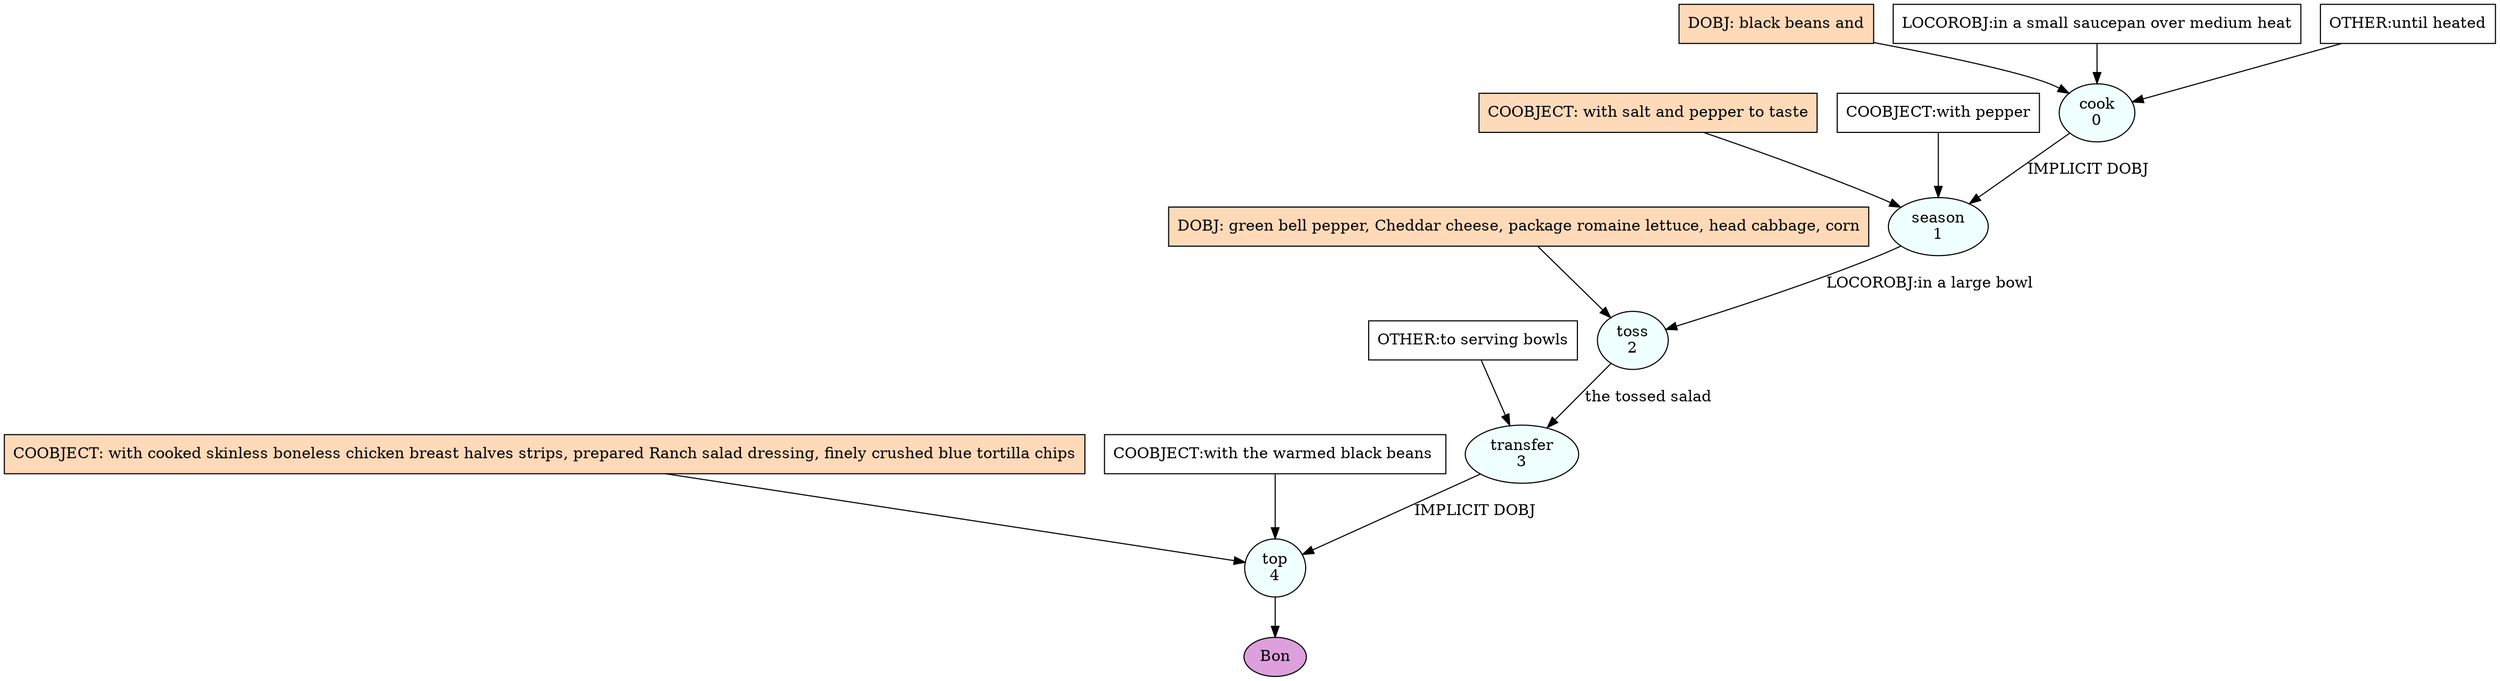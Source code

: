 digraph recipe {
E0[label="cook
0", shape=oval, style=filled, fillcolor=azure]
E1[label="season
1", shape=oval, style=filled, fillcolor=azure]
E2[label="toss
2", shape=oval, style=filled, fillcolor=azure]
E3[label="transfer
3", shape=oval, style=filled, fillcolor=azure]
E4[label="top
4", shape=oval, style=filled, fillcolor=azure]
D0[label="DOBJ: black beans and", shape=box, style=filled, fillcolor=peachpuff]
D0 -> E0
P0_0[label="LOCOROBJ:in a small saucepan over medium heat", shape=box, style=filled, fillcolor=white]
P0_0 -> E0
P0_1[label="OTHER:until heated", shape=box, style=filled, fillcolor=white]
P0_1 -> E0
E0 -> E1 [label="IMPLICIT DOBJ"]
P1_0_ing[label="COOBJECT: with salt and pepper to taste", shape=box, style=filled, fillcolor=peachpuff]
P1_0_ing -> E1
P1_0_0[label="COOBJECT:with pepper", shape=box, style=filled, fillcolor=white]
P1_0_0 -> E1
D2_ing[label="DOBJ: green bell pepper, Cheddar cheese, package romaine lettuce, head cabbage, corn", shape=box, style=filled, fillcolor=peachpuff]
D2_ing -> E2
E1 -> E2 [label="LOCOROBJ:in a large bowl"]
E2 -> E3 [label="the tossed salad"]
P3_0_0[label="OTHER:to serving bowls", shape=box, style=filled, fillcolor=white]
P3_0_0 -> E3
E3 -> E4 [label="IMPLICIT DOBJ"]
P4_0_ing[label="COOBJECT: with cooked skinless boneless chicken breast halves strips, prepared Ranch salad dressing, finely crushed blue tortilla chips", shape=box, style=filled, fillcolor=peachpuff]
P4_0_ing -> E4
P4_0_0[label="COOBJECT:with the warmed black beans ", shape=box, style=filled, fillcolor=white]
P4_0_0 -> E4
EOR[label="Bon", shape=oval, style=filled, fillcolor=plum]
E4 -> EOR
}
